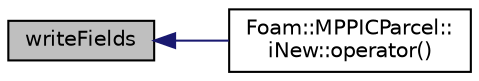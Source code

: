 digraph "writeFields"
{
  bgcolor="transparent";
  edge [fontname="Helvetica",fontsize="10",labelfontname="Helvetica",labelfontsize="10"];
  node [fontname="Helvetica",fontsize="10",shape=record];
  rankdir="LR";
  Node702 [label="writeFields",height=0.2,width=0.4,color="black", fillcolor="grey75", style="filled", fontcolor="black"];
  Node702 -> Node703 [dir="back",color="midnightblue",fontsize="10",style="solid",fontname="Helvetica"];
  Node703 [label="Foam::MPPICParcel::\liNew::operator()",height=0.2,width=0.4,color="black",URL="$a25033.html#a0447e5f56c7e1259255ede41a5f2d765"];
}
